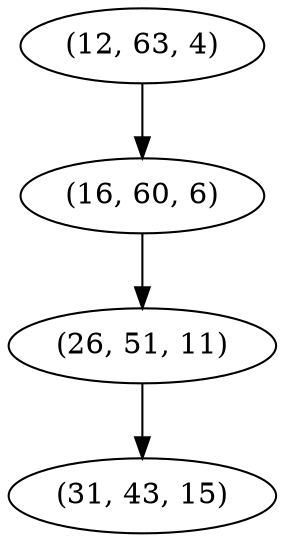 digraph tree {
    "(12, 63, 4)";
    "(16, 60, 6)";
    "(26, 51, 11)";
    "(31, 43, 15)";
    "(12, 63, 4)" -> "(16, 60, 6)";
    "(16, 60, 6)" -> "(26, 51, 11)";
    "(26, 51, 11)" -> "(31, 43, 15)";
}
